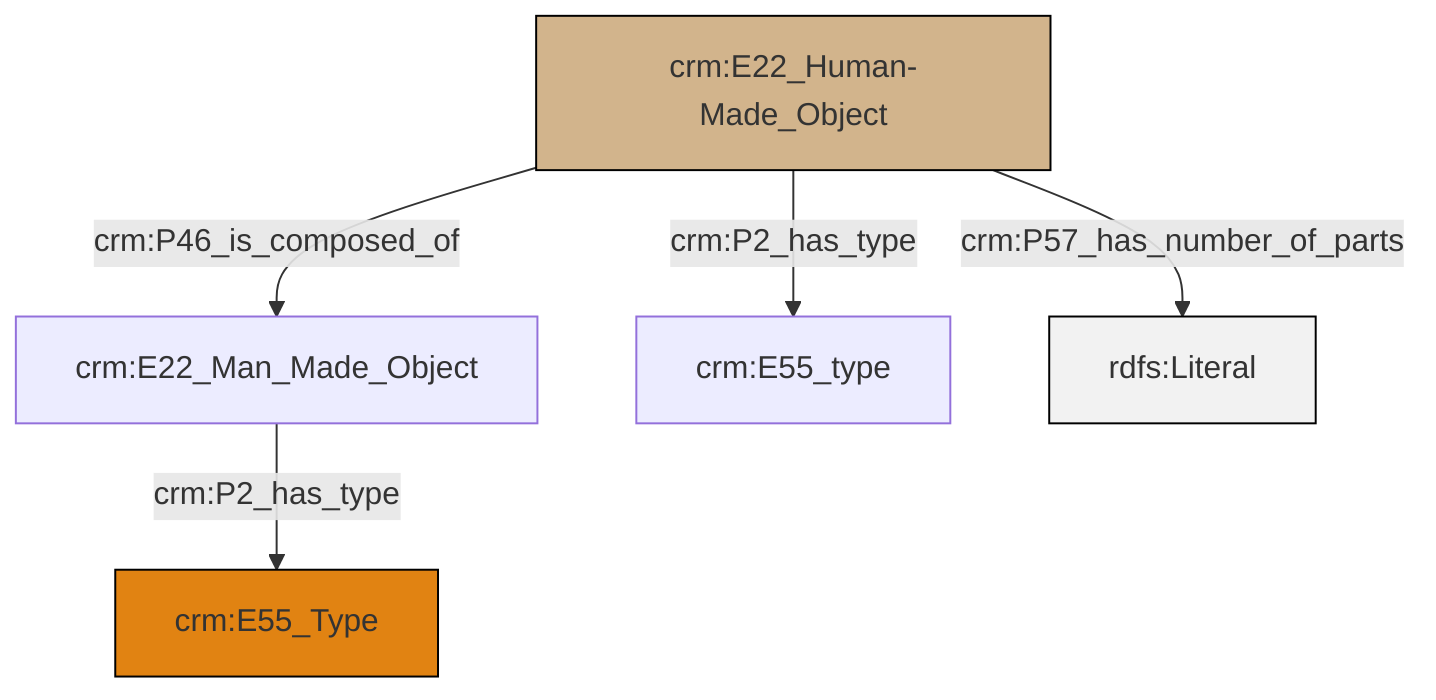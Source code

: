 graph TD
classDef Literal fill:#f2f2f2,stroke:#000000;
classDef CRM_Entity fill:#FFFFFF,stroke:#000000;
classDef Temporal_Entity fill:#00C9E6, stroke:#000000;
classDef Type fill:#E18312, stroke:#000000;
classDef Time-Span fill:#2C9C91, stroke:#000000;
classDef Appellation fill:#FFEB7F, stroke:#000000;
classDef Place fill:#008836, stroke:#000000;
classDef Persistent_Item fill:#B266B2, stroke:#000000;
classDef Conceptual_Object fill:#FFD700, stroke:#000000;
classDef Physical_Thing fill:#D2B48C, stroke:#000000;
classDef Actor fill:#f58aad, stroke:#000000;
classDef PC_Classes fill:#4ce600, stroke:#000000;
classDef Multi fill:#cccccc,stroke:#000000;

2["crm:E22_Human-Made_Object"]:::Physical_Thing -->|crm:P46_is_composed_of| 3["crm:E22_Man_Made_Object"]:::Default
2["crm:E22_Human-Made_Object"]:::Physical_Thing -->|crm:P2_has_type| 6["crm:E55_type"]:::Default
3["crm:E22_Man_Made_Object"]:::Default -->|crm:P2_has_type| 0["crm:E55_Type"]:::Type
2["crm:E22_Human-Made_Object"]:::Physical_Thing -->|crm:P57_has_number_of_parts| 8[rdfs:Literal]:::Literal